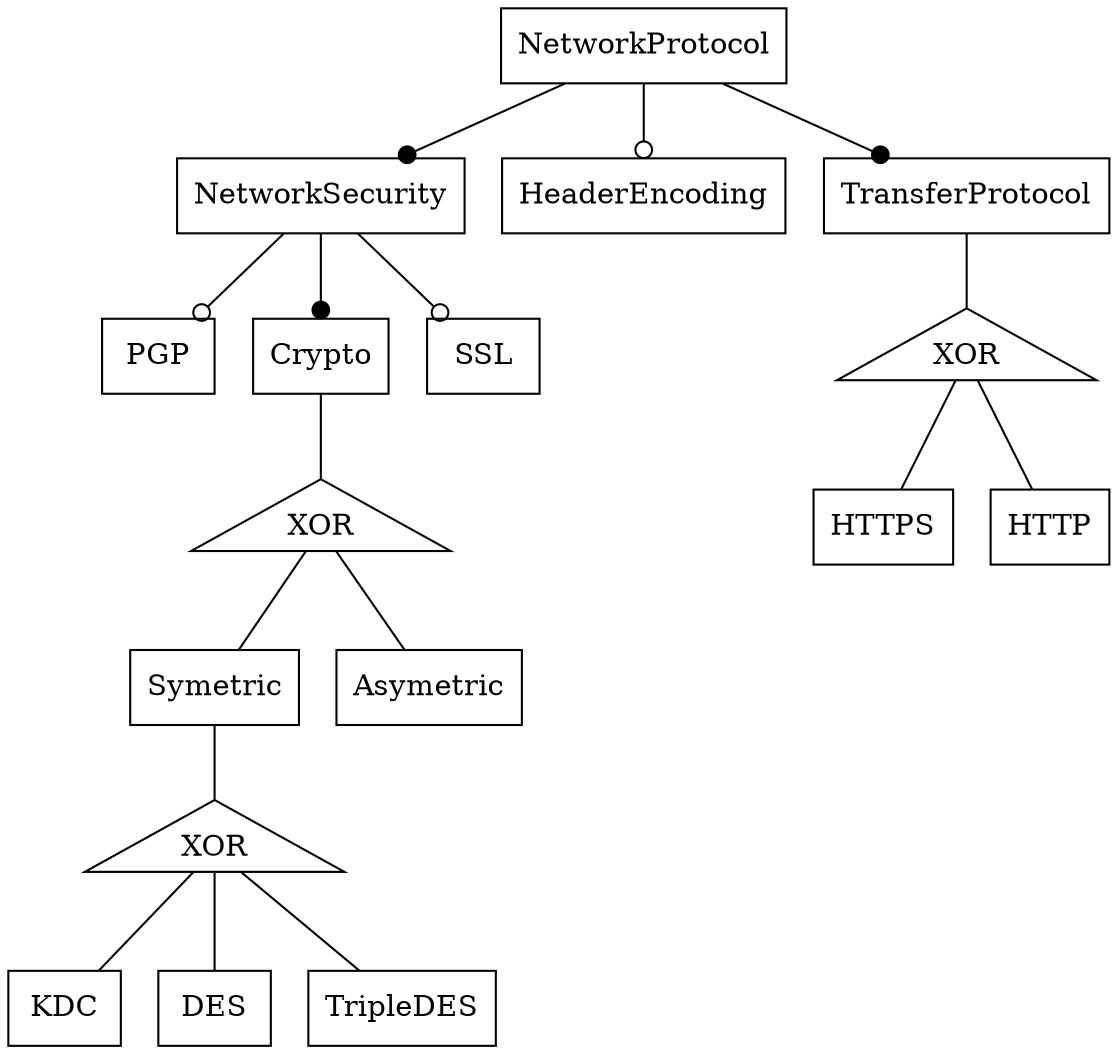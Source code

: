 digraph fmNaiveViewNetworkProtocol {
graph [rankdir=TB];
node [shape=box];
edge [arrowhead=normal];
201[label="PGP",]
202[label="NetworkSecurity",]
203[label="KDC",]
204[label="DES",]
205[label="Crypto",]
206[label="NetworkProtocol",]
207[label="Symetric",]
208[label="HTTPS",]
209[label="Asymetric",]
210[label="HTTP",]
211[label="HeaderEncoding",]
212[label="SSL",]
214[label="TransferProtocol",]
216[label="TripleDES",]
218[label="XOR",shape="triangle",width=0.3]
205->218[arrowhead=none];
218->209[arrowhead=none];
218->207[arrowhead=none];
206->211[arrowhead=odot];
219[label="XOR",shape="triangle",width=0.3]
207->219[arrowhead=none];
219->203[arrowhead=none];
219->204[arrowhead=none];
219->216[arrowhead=none];
206->214[arrowhead=dot];
202->201[arrowhead=odot];
202->205[arrowhead=dot];
206->202[arrowhead=dot];
220[label="XOR",shape="triangle",width=0.3]
214->220[arrowhead=none];
220->210[arrowhead=none];
220->208[arrowhead=none];
202->212[arrowhead=odot];
}